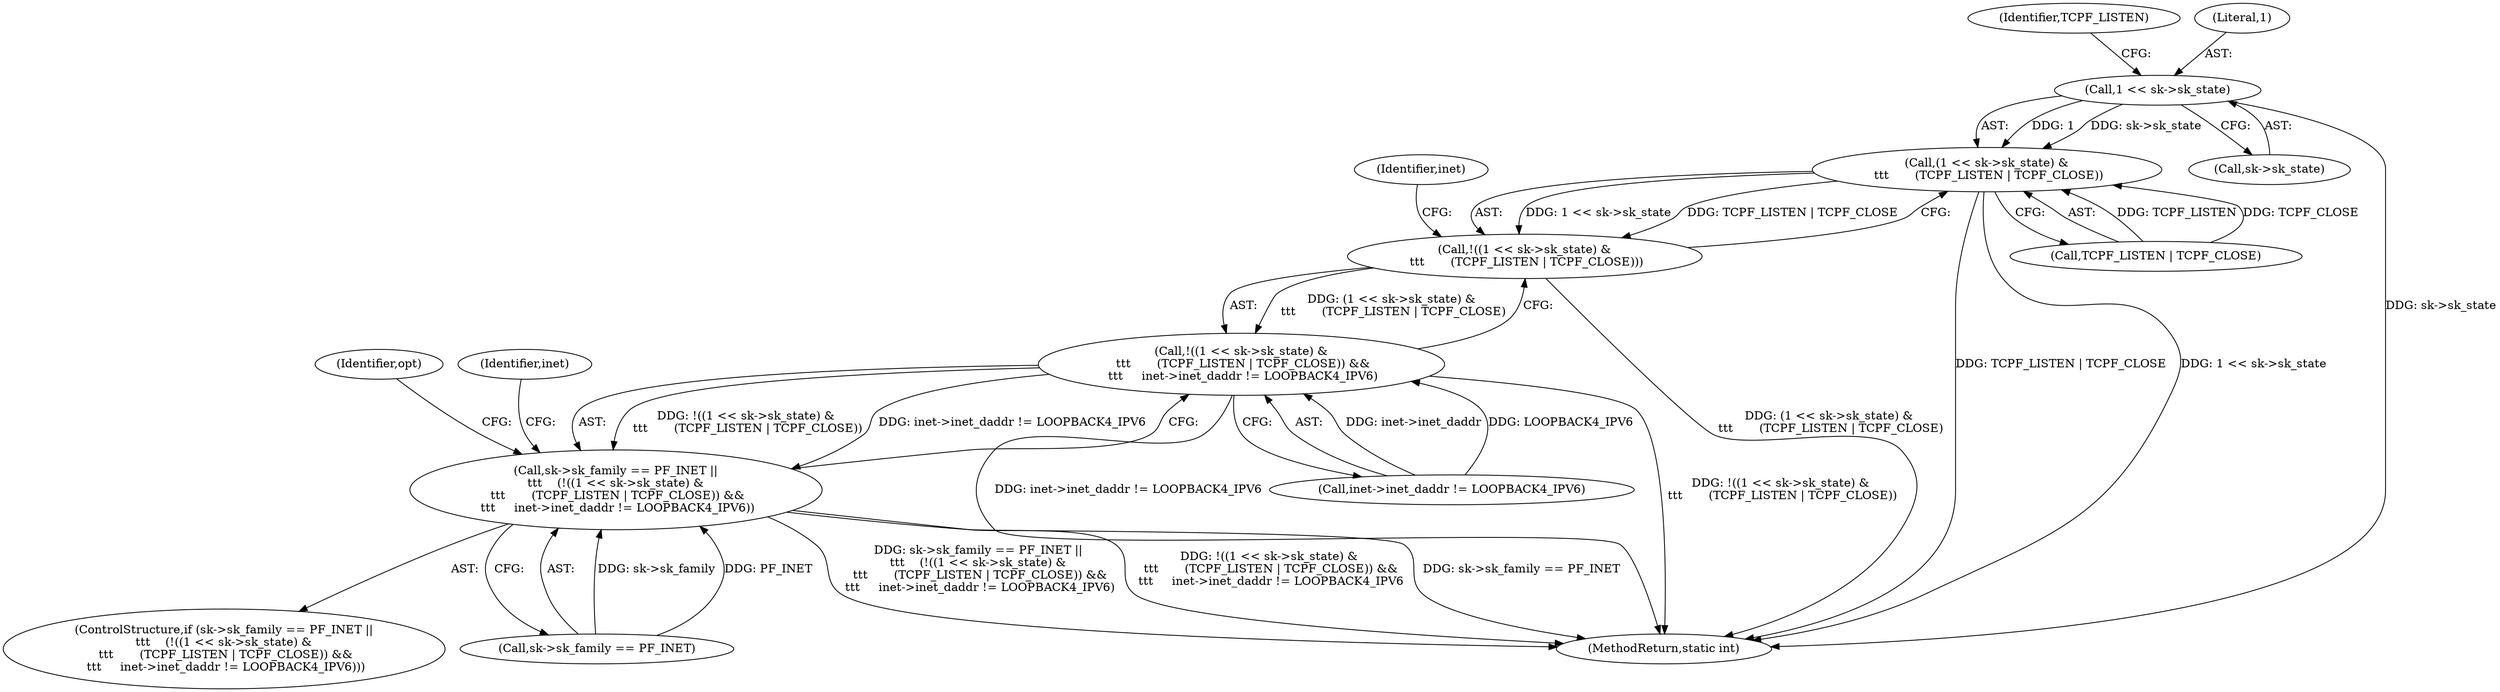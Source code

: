digraph "0_linux_f6d8bd051c391c1c0458a30b2a7abcd939329259_26@pointer" {
"1000307" [label="(Call,1 << sk->sk_state)"];
"1000306" [label="(Call,(1 << sk->sk_state) &\n \t\t\t       (TCPF_LISTEN | TCPF_CLOSE))"];
"1000305" [label="(Call,!((1 << sk->sk_state) &\n \t\t\t       (TCPF_LISTEN | TCPF_CLOSE)))"];
"1000304" [label="(Call,!((1 << sk->sk_state) &\n \t\t\t       (TCPF_LISTEN | TCPF_CLOSE)) &&\n \t\t\t     inet->inet_daddr != LOOPBACK4_IPV6)"];
"1000298" [label="(Call,sk->sk_family == PF_INET ||\n\t\t\t    (!((1 << sk->sk_state) &\n \t\t\t       (TCPF_LISTEN | TCPF_CLOSE)) &&\n \t\t\t     inet->inet_daddr != LOOPBACK4_IPV6))"];
"1000317" [label="(Identifier,inet)"];
"1000315" [label="(Call,inet->inet_daddr != LOOPBACK4_IPV6)"];
"1000297" [label="(ControlStructure,if (sk->sk_family == PF_INET ||\n\t\t\t    (!((1 << sk->sk_state) &\n \t\t\t       (TCPF_LISTEN | TCPF_CLOSE)) &&\n \t\t\t     inet->inet_daddr != LOOPBACK4_IPV6)))"];
"1000299" [label="(Call,sk->sk_family == PF_INET)"];
"1000309" [label="(Call,sk->sk_state)"];
"1000313" [label="(Identifier,TCPF_LISTEN)"];
"1001720" [label="(MethodReturn,static int)"];
"1000306" [label="(Call,(1 << sk->sk_state) &\n \t\t\t       (TCPF_LISTEN | TCPF_CLOSE))"];
"1000349" [label="(Identifier,opt)"];
"1000305" [label="(Call,!((1 << sk->sk_state) &\n \t\t\t       (TCPF_LISTEN | TCPF_CLOSE)))"];
"1000304" [label="(Call,!((1 << sk->sk_state) &\n \t\t\t       (TCPF_LISTEN | TCPF_CLOSE)) &&\n \t\t\t     inet->inet_daddr != LOOPBACK4_IPV6)"];
"1000307" [label="(Call,1 << sk->sk_state)"];
"1000312" [label="(Call,TCPF_LISTEN | TCPF_CLOSE)"];
"1000298" [label="(Call,sk->sk_family == PF_INET ||\n\t\t\t    (!((1 << sk->sk_state) &\n \t\t\t       (TCPF_LISTEN | TCPF_CLOSE)) &&\n \t\t\t     inet->inet_daddr != LOOPBACK4_IPV6))"];
"1000323" [label="(Identifier,inet)"];
"1000308" [label="(Literal,1)"];
"1000307" -> "1000306"  [label="AST: "];
"1000307" -> "1000309"  [label="CFG: "];
"1000308" -> "1000307"  [label="AST: "];
"1000309" -> "1000307"  [label="AST: "];
"1000313" -> "1000307"  [label="CFG: "];
"1000307" -> "1001720"  [label="DDG: sk->sk_state"];
"1000307" -> "1000306"  [label="DDG: 1"];
"1000307" -> "1000306"  [label="DDG: sk->sk_state"];
"1000306" -> "1000305"  [label="AST: "];
"1000306" -> "1000312"  [label="CFG: "];
"1000312" -> "1000306"  [label="AST: "];
"1000305" -> "1000306"  [label="CFG: "];
"1000306" -> "1001720"  [label="DDG: TCPF_LISTEN | TCPF_CLOSE"];
"1000306" -> "1001720"  [label="DDG: 1 << sk->sk_state"];
"1000306" -> "1000305"  [label="DDG: 1 << sk->sk_state"];
"1000306" -> "1000305"  [label="DDG: TCPF_LISTEN | TCPF_CLOSE"];
"1000312" -> "1000306"  [label="DDG: TCPF_LISTEN"];
"1000312" -> "1000306"  [label="DDG: TCPF_CLOSE"];
"1000305" -> "1000304"  [label="AST: "];
"1000317" -> "1000305"  [label="CFG: "];
"1000304" -> "1000305"  [label="CFG: "];
"1000305" -> "1001720"  [label="DDG: (1 << sk->sk_state) &\n \t\t\t       (TCPF_LISTEN | TCPF_CLOSE)"];
"1000305" -> "1000304"  [label="DDG: (1 << sk->sk_state) &\n \t\t\t       (TCPF_LISTEN | TCPF_CLOSE)"];
"1000304" -> "1000298"  [label="AST: "];
"1000304" -> "1000315"  [label="CFG: "];
"1000315" -> "1000304"  [label="AST: "];
"1000298" -> "1000304"  [label="CFG: "];
"1000304" -> "1001720"  [label="DDG: inet->inet_daddr != LOOPBACK4_IPV6"];
"1000304" -> "1001720"  [label="DDG: !((1 << sk->sk_state) &\n \t\t\t       (TCPF_LISTEN | TCPF_CLOSE))"];
"1000304" -> "1000298"  [label="DDG: !((1 << sk->sk_state) &\n \t\t\t       (TCPF_LISTEN | TCPF_CLOSE))"];
"1000304" -> "1000298"  [label="DDG: inet->inet_daddr != LOOPBACK4_IPV6"];
"1000315" -> "1000304"  [label="DDG: inet->inet_daddr"];
"1000315" -> "1000304"  [label="DDG: LOOPBACK4_IPV6"];
"1000298" -> "1000297"  [label="AST: "];
"1000298" -> "1000299"  [label="CFG: "];
"1000299" -> "1000298"  [label="AST: "];
"1000323" -> "1000298"  [label="CFG: "];
"1000349" -> "1000298"  [label="CFG: "];
"1000298" -> "1001720"  [label="DDG: sk->sk_family == PF_INET ||\n\t\t\t    (!((1 << sk->sk_state) &\n \t\t\t       (TCPF_LISTEN | TCPF_CLOSE)) &&\n \t\t\t     inet->inet_daddr != LOOPBACK4_IPV6)"];
"1000298" -> "1001720"  [label="DDG: !((1 << sk->sk_state) &\n \t\t\t       (TCPF_LISTEN | TCPF_CLOSE)) &&\n \t\t\t     inet->inet_daddr != LOOPBACK4_IPV6"];
"1000298" -> "1001720"  [label="DDG: sk->sk_family == PF_INET"];
"1000299" -> "1000298"  [label="DDG: sk->sk_family"];
"1000299" -> "1000298"  [label="DDG: PF_INET"];
}
